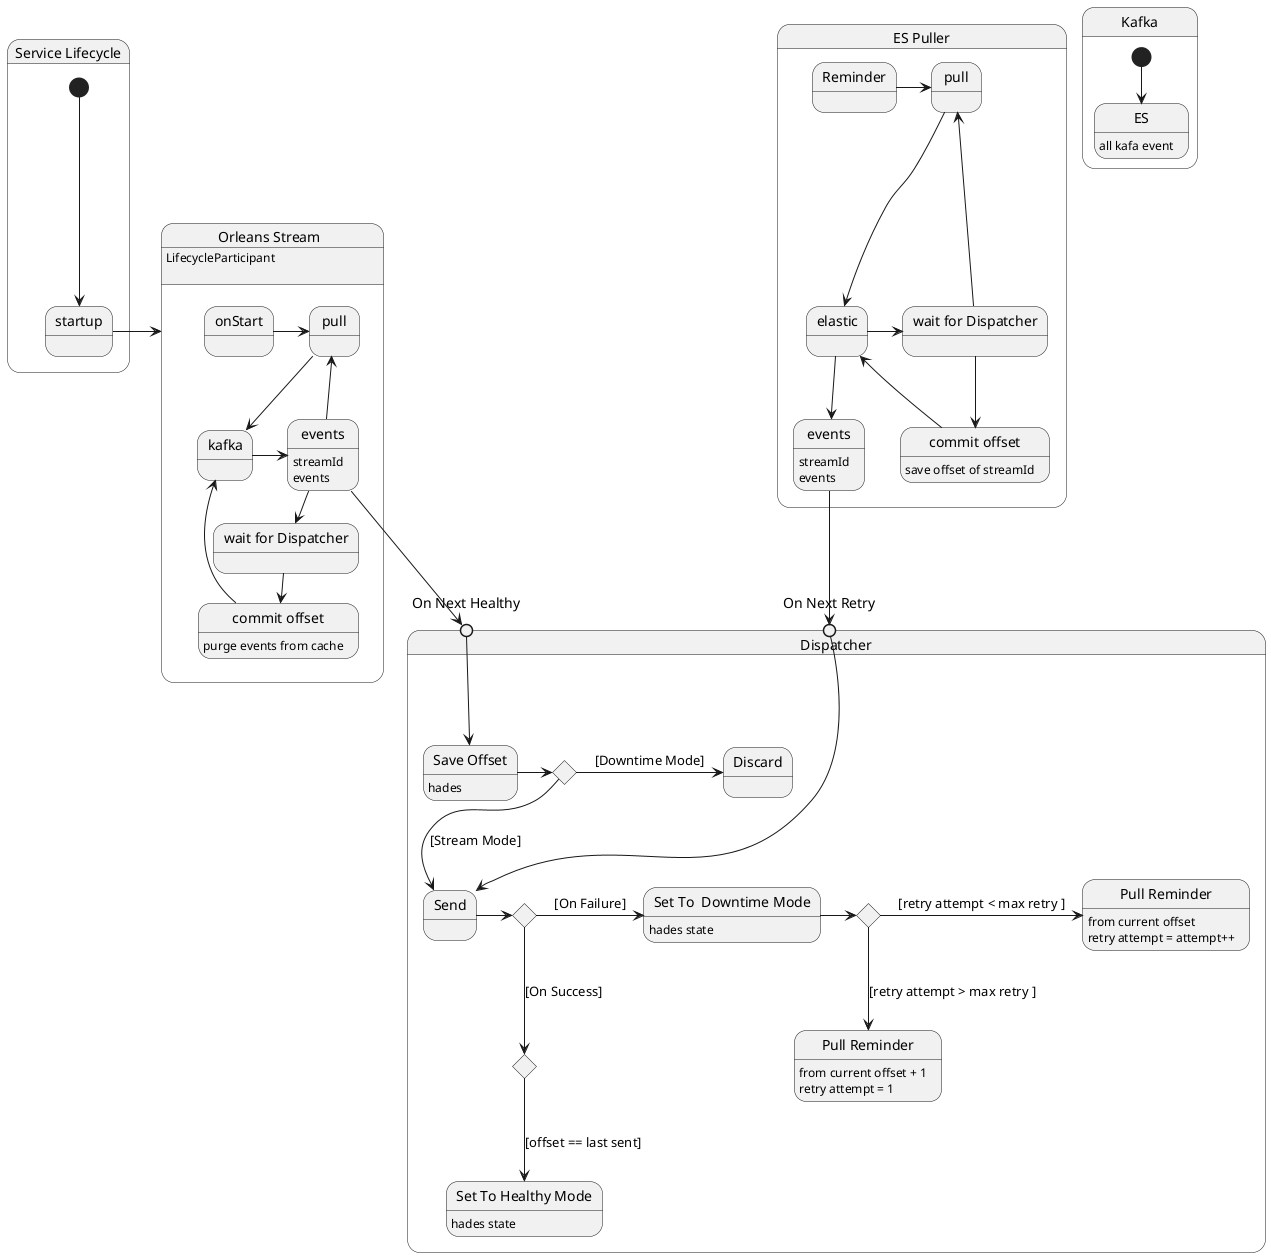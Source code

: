 @startuml
'https://plantuml.com/state-diagram

skinparam monochrome true
state Puller : LifecycleParticipant\n

state  "Service Lifecycle" as Lifecycle {
  [*] --> startup 
  startup -r-> Puller  
}

state  "Kafka" as Kafka {
  [*] --> ES 
  state ES: all kafa event
}
 
  state "Orleans Stream" as Puller {
       onStart -r-> kfPull
       kfPull--> kafka
       kafka -> kfEvents
       kfEvents -> kfPull
       kfEvents-> kfWait
       kfWait ->commit
       state "wait for Dispatcher"   as kfWait
       
       state kfEvents : streamId\nevents
       commit-u-> kafka
       
        state "commit offset" as commit:  purge events from cache
       state "pull" as kfPull
       state "events" as kfEvents
  }

 

  state "ES Puller" as es {
       Reminder->esPull
        esPull--> elastic
       elastic -d-> esEvents
       
       state esEvents : streamId\nevents
       esCommit-u-> elastic 
              elastic-> esWait
              esWait ->esCommit
              esWait -> esPull
              state "wait for Dispatcher"   as esWait

        state "commit offset" as esCommit: save offset of streamId
       
       state "pull" as esPull
      state "events" as esEvents

  }
  

  
state Dispatcher{
'OnSuccess-u-> commit

state "On Next Healthy" as   OnNext <<entrypoint>>
state "On Next Retry" as OnNextPull <<entrypoint>>  
state "Pull Reminder" as SetEsPullReminder: from current offset\nretry attempt = attempt++
state "Pull Reminder" as SetEsPullReminder2: from current offset + 1\nretry attempt = 1
state "Set To  Downtime Mode" as Downtime : hades state
state "Set To Healthy Mode" as HealthyMode : hades state 
state "Save Offset" as offset :hades  
state "Discard"  <<join>>

state CKstate <<choice>>
CKstate --> Send : [Stream Mode]
CKstate -> Discard : [Downtime Mode]

state c_offset <<choice>>  
c_offset  --> HealthyMode: [offset == last sent]

state c_fail <<choice>>  
c_fail-> Downtime: [On Failure]
c_fail-d->c_offset: [On Success]

state c_retry <<choice>>  
 c_retry -> SetEsPullReminder:[retry attempt < max retry ]
 c_retry -d-> SetEsPullReminder2:[retry attempt > max retry ]


OnNextPull -> Send
OnNext ->  offset
offset ->  CKstate
Send-> c_fail
Downtime-> c_retry

state Discard{
}
}

 

 esEvents --> OnNextPull  
 kfEvents -d-> OnNext  

@enduml